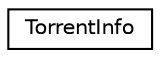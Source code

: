 digraph "Иерархия классов. Графический вид."
{
  edge [fontname="Helvetica",fontsize="10",labelfontname="Helvetica",labelfontsize="10"];
  node [fontname="Helvetica",fontsize="10",shape=record];
  rankdir="LR";
  Node0 [label="TorrentInfo",height=0.2,width=0.4,color="black", fillcolor="white", style="filled",URL="$class_torrent_info.html"];
}
